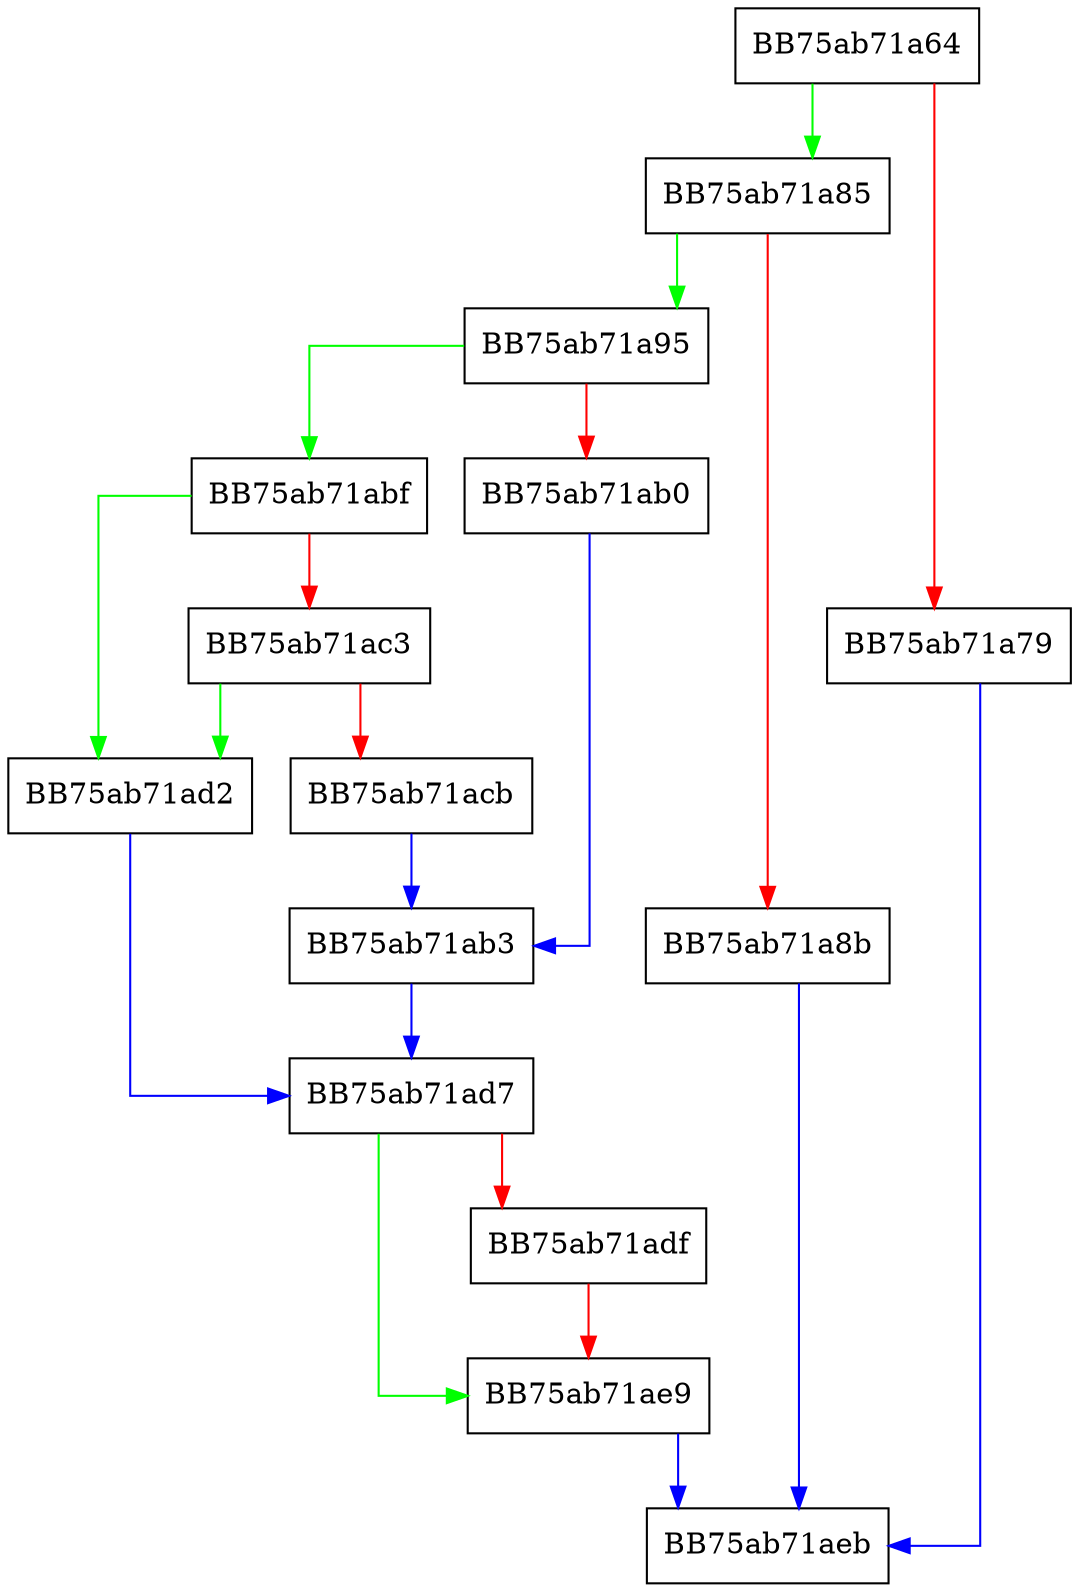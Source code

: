digraph scfnExpandEnvStrings {
  node [shape="box"];
  graph [splines=ortho];
  BB75ab71a64 -> BB75ab71a85 [color="green"];
  BB75ab71a64 -> BB75ab71a79 [color="red"];
  BB75ab71a79 -> BB75ab71aeb [color="blue"];
  BB75ab71a85 -> BB75ab71a95 [color="green"];
  BB75ab71a85 -> BB75ab71a8b [color="red"];
  BB75ab71a8b -> BB75ab71aeb [color="blue"];
  BB75ab71a95 -> BB75ab71abf [color="green"];
  BB75ab71a95 -> BB75ab71ab0 [color="red"];
  BB75ab71ab0 -> BB75ab71ab3 [color="blue"];
  BB75ab71ab3 -> BB75ab71ad7 [color="blue"];
  BB75ab71abf -> BB75ab71ad2 [color="green"];
  BB75ab71abf -> BB75ab71ac3 [color="red"];
  BB75ab71ac3 -> BB75ab71ad2 [color="green"];
  BB75ab71ac3 -> BB75ab71acb [color="red"];
  BB75ab71acb -> BB75ab71ab3 [color="blue"];
  BB75ab71ad2 -> BB75ab71ad7 [color="blue"];
  BB75ab71ad7 -> BB75ab71ae9 [color="green"];
  BB75ab71ad7 -> BB75ab71adf [color="red"];
  BB75ab71adf -> BB75ab71ae9 [color="red"];
  BB75ab71ae9 -> BB75ab71aeb [color="blue"];
}